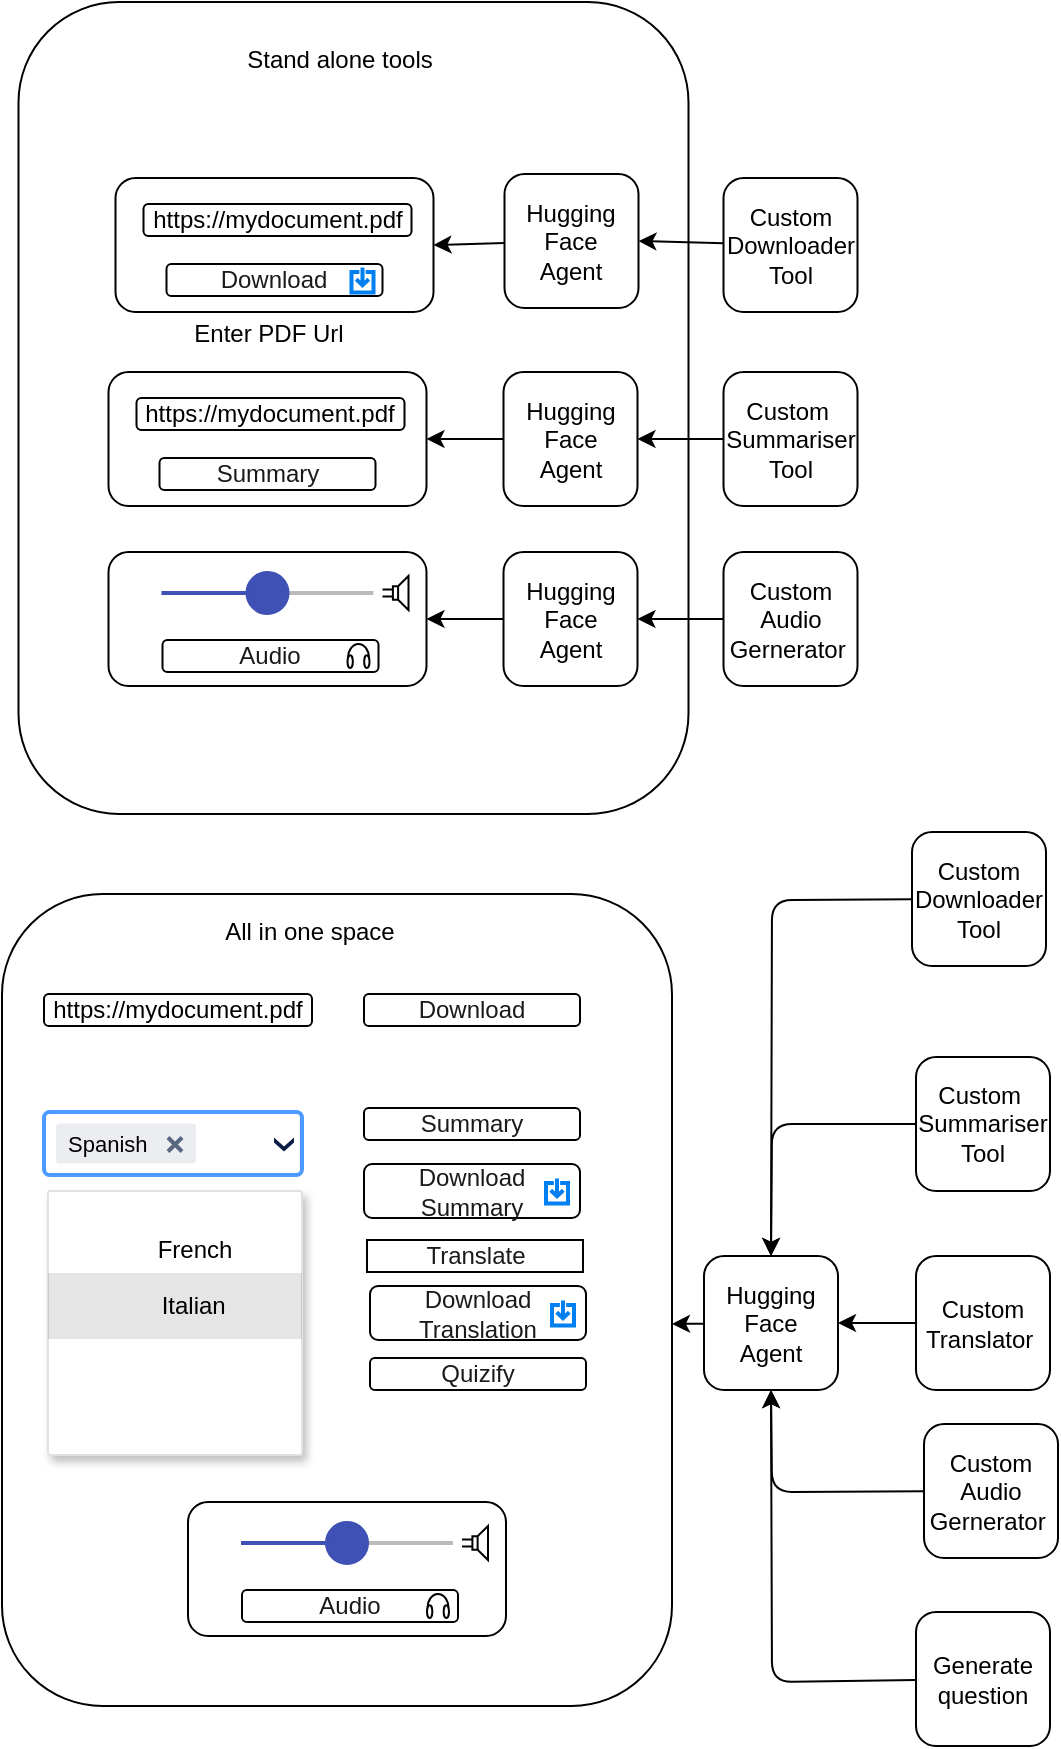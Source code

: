 <mxfile>
    <diagram id="dDLMgbpzxkL-3smbX_EP" name="Page-1">
        <mxGraphModel dx="12597" dy="4974" grid="0" gridSize="10" guides="1" tooltips="1" connect="1" arrows="1" fold="1" page="0" pageScale="1" pageWidth="827" pageHeight="1169" background="#ffffff" math="0" shadow="0">
            <root>
                <mxCell id="0"/>
                <mxCell id="1" parent="0"/>
                <mxCell id="80" value="" style="rounded=1;whiteSpace=wrap;html=1;fillColor=none;strokeColor=#000000;" vertex="1" parent="1">
                    <mxGeometry x="-10545.75" y="-3854" width="335" height="406" as="geometry"/>
                </mxCell>
                <mxCell id="78" value="&lt;font color=&quot;#1a1a1a&quot;&gt;Download Translation&lt;/font&gt;" style="rounded=1;whiteSpace=wrap;html=1;fillColor=none;strokeColor=#000000;" vertex="1" parent="1">
                    <mxGeometry x="-10370" y="-3212" width="108" height="27" as="geometry"/>
                </mxCell>
                <mxCell id="52" value="" style="rounded=1;whiteSpace=wrap;html=1;fillColor=none;strokeColor=#000000;" vertex="1" parent="1">
                    <mxGeometry x="-10554" y="-3408" width="335" height="406" as="geometry"/>
                </mxCell>
                <mxCell id="22" value="" style="rounded=1;whiteSpace=wrap;html=1;fillColor=none;strokeColor=#000000;" vertex="1" parent="1">
                    <mxGeometry x="-10500.75" y="-3579" width="159" height="67" as="geometry"/>
                </mxCell>
                <mxCell id="5" value="" style="rounded=1;whiteSpace=wrap;html=1;fillColor=none;strokeColor=#000000;" vertex="1" parent="1">
                    <mxGeometry x="-10497.25" y="-3766" width="159" height="67" as="geometry"/>
                </mxCell>
                <mxCell id="6" value="&lt;font color=&quot;#1a1a1a&quot;&gt;Download&lt;/font&gt;" style="rounded=1;whiteSpace=wrap;html=1;fillColor=none;strokeColor=#000000;" vertex="1" parent="1">
                    <mxGeometry x="-10471.75" y="-3723" width="108" height="16" as="geometry"/>
                </mxCell>
                <mxCell id="7" value="&lt;font color=&quot;#000000&quot;&gt;Enter PDF Url&lt;/font&gt;" style="text;html=1;align=center;verticalAlign=middle;resizable=0;points=[];autosize=1;strokeColor=none;fillColor=none;" vertex="1" parent="1">
                    <mxGeometry x="-10467.25" y="-3701" width="93" height="26" as="geometry"/>
                </mxCell>
                <mxCell id="11" style="edgeStyle=none;html=1;entryX=1;entryY=0.5;entryDx=0;entryDy=0;strokeColor=#000000;fontColor=#000000;" edge="1" parent="1" source="8" target="5">
                    <mxGeometry relative="1" as="geometry"/>
                </mxCell>
                <mxCell id="8" value="&lt;font color=&quot;#000000&quot;&gt;Hugging Face&lt;br&gt;Agent&lt;/font&gt;" style="rounded=1;whiteSpace=wrap;html=1;fillColor=none;strokeColor=#000000;" vertex="1" parent="1">
                    <mxGeometry x="-10302.75" y="-3768" width="67" height="67" as="geometry"/>
                </mxCell>
                <mxCell id="27" style="edgeStyle=none;html=1;entryX=1;entryY=0.5;entryDx=0;entryDy=0;strokeColor=#000000;fontColor=#000000;" edge="1" parent="1" source="9" target="8">
                    <mxGeometry relative="1" as="geometry"/>
                </mxCell>
                <mxCell id="9" value="&lt;font color=&quot;#000000&quot;&gt;Custom Downloader&lt;br&gt;Tool&lt;br&gt;&lt;/font&gt;" style="rounded=1;whiteSpace=wrap;html=1;fillColor=none;strokeColor=#000000;" vertex="1" parent="1">
                    <mxGeometry x="-10193.25" y="-3766" width="67" height="67" as="geometry"/>
                </mxCell>
                <mxCell id="12" value="&lt;font color=&quot;#000000&quot;&gt;https://mydocument.pdf&lt;/font&gt;" style="rounded=1;whiteSpace=wrap;html=1;fillColor=none;strokeColor=#000000;" vertex="1" parent="1">
                    <mxGeometry x="-10483.25" y="-3753" width="134" height="16" as="geometry"/>
                </mxCell>
                <mxCell id="18" style="edgeStyle=none;html=1;entryX=1;entryY=0.5;entryDx=0;entryDy=0;strokeColor=#000000;fontColor=#000000;" edge="1" parent="1" source="13" target="17">
                    <mxGeometry relative="1" as="geometry"/>
                </mxCell>
                <mxCell id="13" value="&lt;font color=&quot;#000000&quot;&gt;Custom&amp;nbsp;&lt;br&gt;Summariser&lt;br&gt;Tool&lt;br&gt;&lt;/font&gt;" style="rounded=1;whiteSpace=wrap;html=1;fillColor=none;strokeColor=#000000;" vertex="1" parent="1">
                    <mxGeometry x="-10193.25" y="-3669" width="67" height="67" as="geometry"/>
                </mxCell>
                <mxCell id="14" value="" style="rounded=1;whiteSpace=wrap;html=1;fillColor=none;strokeColor=#000000;" vertex="1" parent="1">
                    <mxGeometry x="-10500.75" y="-3669" width="159" height="67" as="geometry"/>
                </mxCell>
                <mxCell id="15" value="&lt;font color=&quot;#1a1a1a&quot;&gt;Summary&lt;/font&gt;" style="rounded=1;whiteSpace=wrap;html=1;fillColor=none;strokeColor=#000000;" vertex="1" parent="1">
                    <mxGeometry x="-10475.25" y="-3626" width="108" height="16" as="geometry"/>
                </mxCell>
                <mxCell id="16" value="&lt;font color=&quot;#000000&quot;&gt;https://mydocument.pdf&lt;/font&gt;" style="rounded=1;whiteSpace=wrap;html=1;fillColor=none;strokeColor=#000000;" vertex="1" parent="1">
                    <mxGeometry x="-10486.75" y="-3656" width="134" height="16" as="geometry"/>
                </mxCell>
                <mxCell id="19" style="edgeStyle=none;html=1;entryX=1;entryY=0.5;entryDx=0;entryDy=0;strokeColor=#000000;fontColor=#000000;" edge="1" parent="1" source="17" target="14">
                    <mxGeometry relative="1" as="geometry"/>
                </mxCell>
                <mxCell id="17" value="&lt;font color=&quot;#000000&quot;&gt;Hugging Face&lt;br&gt;Agent&lt;/font&gt;" style="rounded=1;whiteSpace=wrap;html=1;fillColor=none;strokeColor=#000000;" vertex="1" parent="1">
                    <mxGeometry x="-10303.25" y="-3669" width="67" height="67" as="geometry"/>
                </mxCell>
                <mxCell id="20" style="edgeStyle=none;html=1;entryX=1;entryY=0.5;entryDx=0;entryDy=0;strokeColor=#000000;fontColor=#000000;" edge="1" parent="1" source="21" target="26">
                    <mxGeometry relative="1" as="geometry"/>
                </mxCell>
                <mxCell id="21" value="&lt;font color=&quot;#000000&quot;&gt;Custom Audio Gernerator&amp;nbsp;&lt;br&gt;&lt;/font&gt;" style="rounded=1;whiteSpace=wrap;html=1;fillColor=none;strokeColor=#000000;" vertex="1" parent="1">
                    <mxGeometry x="-10193.25" y="-3579" width="67" height="67" as="geometry"/>
                </mxCell>
                <mxCell id="23" value="&lt;font color=&quot;#1a1a1a&quot;&gt;Audio&lt;/font&gt;" style="rounded=1;whiteSpace=wrap;html=1;fillColor=none;strokeColor=#000000;" vertex="1" parent="1">
                    <mxGeometry x="-10473.75" y="-3535" width="108" height="16" as="geometry"/>
                </mxCell>
                <mxCell id="25" style="edgeStyle=none;html=1;entryX=1;entryY=0.5;entryDx=0;entryDy=0;strokeColor=#000000;fontColor=#000000;" edge="1" parent="1" source="26" target="22">
                    <mxGeometry relative="1" as="geometry"/>
                </mxCell>
                <mxCell id="26" value="&lt;font color=&quot;#000000&quot;&gt;Hugging Face&lt;br&gt;Agent&lt;/font&gt;" style="rounded=1;whiteSpace=wrap;html=1;fillColor=none;strokeColor=#000000;" vertex="1" parent="1">
                    <mxGeometry x="-10303.25" y="-3579" width="67" height="67" as="geometry"/>
                </mxCell>
                <mxCell id="28" value="" style="verticalLabelPosition=bottom;shadow=0;dashed=0;align=center;html=1;verticalAlign=top;shape=mxgraph.electrical.radio.headphones;pointerEvents=1;strokeColor=#000000;fontColor=#000000;fillColor=none;" vertex="1" parent="1">
                    <mxGeometry x="-10381.25" y="-3533" width="11" height="12" as="geometry"/>
                </mxCell>
                <mxCell id="31" value="" style="dashed=0;verticalLabelPosition=bottom;verticalAlign=top;align=center;shape=mxgraph.gmdl.slider2;barPos=50;strokeColor=#3F51B5;opacity=100;strokeWidth=2;fillColor=#3F51B5;handleSize=20;shadow=0;fontColor=#000000;" vertex="1" parent="1">
                    <mxGeometry x="-10474.25" y="-3562" width="106" height="7" as="geometry"/>
                </mxCell>
                <mxCell id="32" value="" style="pointerEvents=1;verticalLabelPosition=bottom;shadow=0;dashed=0;align=center;html=1;verticalAlign=top;shape=mxgraph.electrical.electro-mechanical.loudspeaker;strokeColor=#000000;fontColor=#000000;fillColor=none;" vertex="1" parent="1">
                    <mxGeometry x="-10363.75" y="-3567" width="13" height="17" as="geometry"/>
                </mxCell>
                <mxCell id="33" value="" style="html=1;verticalLabelPosition=bottom;align=center;labelBackgroundColor=#ffffff;verticalAlign=top;strokeWidth=2;strokeColor=#0080F0;shadow=0;dashed=0;shape=mxgraph.ios7.icons.down;fontColor=#000000;fillColor=none;" vertex="1" parent="1">
                    <mxGeometry x="-10379.25" y="-3721.25" width="11" height="12.5" as="geometry"/>
                </mxCell>
                <mxCell id="35" value="" style="rounded=1;whiteSpace=wrap;html=1;fillColor=none;strokeColor=#000000;" vertex="1" parent="1">
                    <mxGeometry x="-10461" y="-3104" width="159" height="67" as="geometry"/>
                </mxCell>
                <mxCell id="36" style="edgeStyle=none;html=1;entryX=1;entryY=0.5;entryDx=0;entryDy=0;strokeColor=#000000;fontColor=#000000;" edge="1" parent="1" source="37" target="40">
                    <mxGeometry relative="1" as="geometry"/>
                </mxCell>
                <mxCell id="37" value="&lt;font color=&quot;#000000&quot;&gt;Custom Translator&amp;nbsp;&lt;br&gt;&lt;/font&gt;" style="rounded=1;whiteSpace=wrap;html=1;fillColor=none;strokeColor=#000000;" vertex="1" parent="1">
                    <mxGeometry x="-10097" y="-3227" width="67" height="67" as="geometry"/>
                </mxCell>
                <mxCell id="38" value="&lt;font color=&quot;#1a1a1a&quot;&gt;Audio&lt;/font&gt;" style="rounded=1;whiteSpace=wrap;html=1;fillColor=none;strokeColor=#000000;" vertex="1" parent="1">
                    <mxGeometry x="-10434" y="-3060" width="108" height="16" as="geometry"/>
                </mxCell>
                <mxCell id="58" style="edgeStyle=none;html=1;strokeColor=#000000;fontColor=#000000;" edge="1" parent="1" source="40">
                    <mxGeometry relative="1" as="geometry">
                        <mxPoint x="-10219" y="-3193" as="targetPoint"/>
                    </mxGeometry>
                </mxCell>
                <mxCell id="40" value="&lt;font color=&quot;#000000&quot;&gt;Hugging Face&lt;br&gt;Agent&lt;/font&gt;" style="rounded=1;whiteSpace=wrap;html=1;fillColor=none;strokeColor=#000000;" vertex="1" parent="1">
                    <mxGeometry x="-10203" y="-3227" width="67" height="67" as="geometry"/>
                </mxCell>
                <mxCell id="41" value="" style="verticalLabelPosition=bottom;shadow=0;dashed=0;align=center;html=1;verticalAlign=top;shape=mxgraph.electrical.radio.headphones;pointerEvents=1;strokeColor=#000000;fontColor=#000000;fillColor=none;" vertex="1" parent="1">
                    <mxGeometry x="-10341.5" y="-3058" width="11" height="12" as="geometry"/>
                </mxCell>
                <mxCell id="42" value="" style="dashed=0;verticalLabelPosition=bottom;verticalAlign=top;align=center;shape=mxgraph.gmdl.slider2;barPos=50;strokeColor=#3F51B5;opacity=100;strokeWidth=2;fillColor=#3F51B5;handleSize=20;shadow=0;fontColor=#000000;" vertex="1" parent="1">
                    <mxGeometry x="-10434.5" y="-3087" width="106" height="7" as="geometry"/>
                </mxCell>
                <mxCell id="43" value="" style="pointerEvents=1;verticalLabelPosition=bottom;shadow=0;dashed=0;align=center;html=1;verticalAlign=top;shape=mxgraph.electrical.electro-mechanical.loudspeaker;strokeColor=#000000;fontColor=#000000;fillColor=none;" vertex="1" parent="1">
                    <mxGeometry x="-10324" y="-3092" width="13" height="17" as="geometry"/>
                </mxCell>
                <mxCell id="45" value="" style="rounded=1;arcSize=9;fillColor=#ffffff;strokeColor=#4C9AFF;html=1;strokeWidth=2;spacingLeft=30;fontColor=#000000;align=left" vertex="1" parent="1">
                    <mxGeometry x="-10533" y="-3299" width="129" height="31.5" as="geometry"/>
                </mxCell>
                <mxCell id="46" value="" style="shape=step;whiteSpace=wrap;html=1;rounded=0;strokeColor=none;strokeWidth=2;fillColor=#0A1E43;gradientColor=none;fontFamily=Verdana;fontSize=14;fontColor=#000000;align=left;direction=south;size=0.65;" vertex="1" parent="45">
                    <mxGeometry x="1" y="0.5" width="10" height="7" relative="1" as="geometry">
                        <mxPoint x="-14" y="-3" as="offset"/>
                    </mxGeometry>
                </mxCell>
                <mxCell id="47" value="Spanish" style="rounded=1;arcSize=9;fillColor=#ECEDF1;strokeColor=none;html=1;strokeWidth=2;spacingLeft=4;fontColor=#000000;align=left;fontSize=11" vertex="1" parent="45">
                    <mxGeometry y="0.5" width="70" height="20" relative="1" as="geometry">
                        <mxPoint x="6" y="-10" as="offset"/>
                    </mxGeometry>
                </mxCell>
                <mxCell id="48" value="" style="html=1;shadow=0;dashed=0;shape=mxgraph.atlassian.x;strokeColor=#58667F;strokeWidth=2;fontColor=#000000;fillColor=none;" vertex="1" parent="47">
                    <mxGeometry x="1" y="0.5" width="7" height="7" relative="1" as="geometry">
                        <mxPoint x="-14" y="-3" as="offset"/>
                    </mxGeometry>
                </mxCell>
                <mxCell id="49" value="French" style="html=1;rounded=1;fillColor=#ffffff;strokeColor=#DFE1E5;fontSize=12;align=center;fontColor=#000000;shadow=1;arcSize=1;whiteSpace=wrap;spacing=2;verticalAlign=top;fontStyle=0;spacingLeft=20;spacingTop=15;" vertex="1" parent="1">
                    <mxGeometry x="-10531" y="-3259.5" width="127" height="132" as="geometry"/>
                </mxCell>
                <mxCell id="50" value="&amp;nbsp; &amp;nbsp; &amp;nbsp;Italian" style="rounded=0;fillColor=#000000;strokeColor=none;html=1;opacity=10;resizeWidth=1;fontColor=#000000;align=center;" vertex="1" parent="49">
                    <mxGeometry width="127.0" height="33" relative="1" as="geometry">
                        <mxPoint y="41" as="offset"/>
                    </mxGeometry>
                </mxCell>
                <mxCell id="55" value="&lt;font color=&quot;#1a1a1a&quot;&gt;Translate&lt;/font&gt;" style="rounded=1;whiteSpace=wrap;html=1;fillColor=none;strokeColor=#000000;arcSize=0;" vertex="1" parent="1">
                    <mxGeometry x="-10371.5" y="-3235" width="108" height="16" as="geometry"/>
                </mxCell>
                <mxCell id="57" style="edgeStyle=none;html=1;entryX=0.5;entryY=1;entryDx=0;entryDy=0;strokeColor=#000000;fontColor=#000000;" edge="1" parent="1" source="56" target="40">
                    <mxGeometry relative="1" as="geometry">
                        <Array as="points">
                            <mxPoint x="-10169" y="-3109"/>
                        </Array>
                    </mxGeometry>
                </mxCell>
                <mxCell id="56" value="&lt;font color=&quot;#000000&quot;&gt;Custom Audio Gernerator&amp;nbsp;&lt;br&gt;&lt;/font&gt;" style="rounded=1;whiteSpace=wrap;html=1;fillColor=none;strokeColor=#000000;" vertex="1" parent="1">
                    <mxGeometry x="-10093" y="-3143" width="67" height="67" as="geometry"/>
                </mxCell>
                <mxCell id="64" value="&lt;font color=&quot;#1a1a1a&quot;&gt;Download Summary&lt;/font&gt;" style="rounded=1;whiteSpace=wrap;html=1;fillColor=none;strokeColor=#000000;" vertex="1" parent="1">
                    <mxGeometry x="-10373" y="-3273" width="108" height="27" as="geometry"/>
                </mxCell>
                <mxCell id="65" value="" style="html=1;verticalLabelPosition=bottom;align=center;labelBackgroundColor=#ffffff;verticalAlign=top;strokeWidth=2;strokeColor=#0080F0;shadow=0;dashed=0;shape=mxgraph.ios7.icons.down;fontColor=#000000;fillColor=none;" vertex="1" parent="1">
                    <mxGeometry x="-10279" y="-3204.75" width="11" height="12.5" as="geometry"/>
                </mxCell>
                <mxCell id="66" value="&lt;font color=&quot;#1a1a1a&quot;&gt;Summary&lt;/font&gt;" style="rounded=1;whiteSpace=wrap;html=1;fillColor=none;strokeColor=#000000;" vertex="1" parent="1">
                    <mxGeometry x="-10373" y="-3301" width="108" height="16" as="geometry"/>
                </mxCell>
                <mxCell id="68" style="edgeStyle=none;html=1;entryX=0.5;entryY=0;entryDx=0;entryDy=0;strokeColor=#000000;fontColor=#000000;" edge="1" parent="1" source="67" target="40">
                    <mxGeometry relative="1" as="geometry">
                        <Array as="points">
                            <mxPoint x="-10169" y="-3293"/>
                        </Array>
                    </mxGeometry>
                </mxCell>
                <mxCell id="67" value="&lt;font color=&quot;#000000&quot;&gt;Custom&amp;nbsp;&lt;br&gt;Summariser&lt;br&gt;Tool&lt;br&gt;&lt;/font&gt;" style="rounded=1;whiteSpace=wrap;html=1;fillColor=none;strokeColor=#000000;" vertex="1" parent="1">
                    <mxGeometry x="-10097" y="-3326.5" width="67" height="67" as="geometry"/>
                </mxCell>
                <mxCell id="69" value="&lt;font color=&quot;#1a1a1a&quot;&gt;Quizify&lt;/font&gt;" style="rounded=1;whiteSpace=wrap;html=1;fillColor=none;strokeColor=#000000;" vertex="1" parent="1">
                    <mxGeometry x="-10370" y="-3176" width="108" height="16" as="geometry"/>
                </mxCell>
                <mxCell id="71" style="edgeStyle=none;html=1;entryX=0.5;entryY=1;entryDx=0;entryDy=0;strokeColor=#000000;fontColor=#000000;" edge="1" parent="1" source="70" target="40">
                    <mxGeometry relative="1" as="geometry">
                        <Array as="points">
                            <mxPoint x="-10169" y="-3014"/>
                        </Array>
                    </mxGeometry>
                </mxCell>
                <mxCell id="70" value="&lt;font color=&quot;#000000&quot;&gt;Generate question&lt;br&gt;&lt;/font&gt;" style="rounded=1;whiteSpace=wrap;html=1;fillColor=none;strokeColor=#000000;" vertex="1" parent="1">
                    <mxGeometry x="-10097" y="-3049" width="67" height="67" as="geometry"/>
                </mxCell>
                <mxCell id="72" value="&lt;font color=&quot;#1a1a1a&quot;&gt;Download&lt;/font&gt;" style="rounded=1;whiteSpace=wrap;html=1;fillColor=none;strokeColor=#000000;" vertex="1" parent="1">
                    <mxGeometry x="-10373" y="-3358" width="108" height="16" as="geometry"/>
                </mxCell>
                <mxCell id="73" value="&lt;font color=&quot;#000000&quot;&gt;https://mydocument.pdf&lt;/font&gt;" style="rounded=1;whiteSpace=wrap;html=1;fillColor=none;strokeColor=#000000;" vertex="1" parent="1">
                    <mxGeometry x="-10533" y="-3358" width="134" height="16" as="geometry"/>
                </mxCell>
                <mxCell id="76" style="edgeStyle=none;html=1;entryX=0.5;entryY=0;entryDx=0;entryDy=0;strokeColor=#000000;fontColor=#000000;" edge="1" parent="1" source="75" target="40">
                    <mxGeometry relative="1" as="geometry">
                        <Array as="points">
                            <mxPoint x="-10169" y="-3405"/>
                        </Array>
                    </mxGeometry>
                </mxCell>
                <mxCell id="75" value="&lt;font color=&quot;#000000&quot;&gt;Custom Downloader&lt;br&gt;Tool&lt;br&gt;&lt;/font&gt;" style="rounded=1;whiteSpace=wrap;html=1;fillColor=none;strokeColor=#000000;" vertex="1" parent="1">
                    <mxGeometry x="-10099" y="-3439" width="67" height="67" as="geometry"/>
                </mxCell>
                <mxCell id="79" value="" style="html=1;verticalLabelPosition=bottom;align=center;labelBackgroundColor=#ffffff;verticalAlign=top;strokeWidth=2;strokeColor=#0080F0;shadow=0;dashed=0;shape=mxgraph.ios7.icons.down;fontColor=#000000;fillColor=none;" vertex="1" parent="1">
                    <mxGeometry x="-10282" y="-3265.75" width="11" height="12.5" as="geometry"/>
                </mxCell>
                <mxCell id="81" value="Stand alone tools" style="text;strokeColor=none;align=center;fillColor=none;html=1;verticalAlign=middle;whiteSpace=wrap;rounded=0;fontColor=#000000;" vertex="1" parent="1">
                    <mxGeometry x="-10434.5" y="-3839" width="98.25" height="27" as="geometry"/>
                </mxCell>
                <mxCell id="82" value="All in one space" style="text;strokeColor=none;align=center;fillColor=none;html=1;verticalAlign=middle;whiteSpace=wrap;rounded=0;fontColor=#000000;" vertex="1" parent="1">
                    <mxGeometry x="-10449" y="-3403" width="98.25" height="27" as="geometry"/>
                </mxCell>
            </root>
        </mxGraphModel>
    </diagram>
</mxfile>